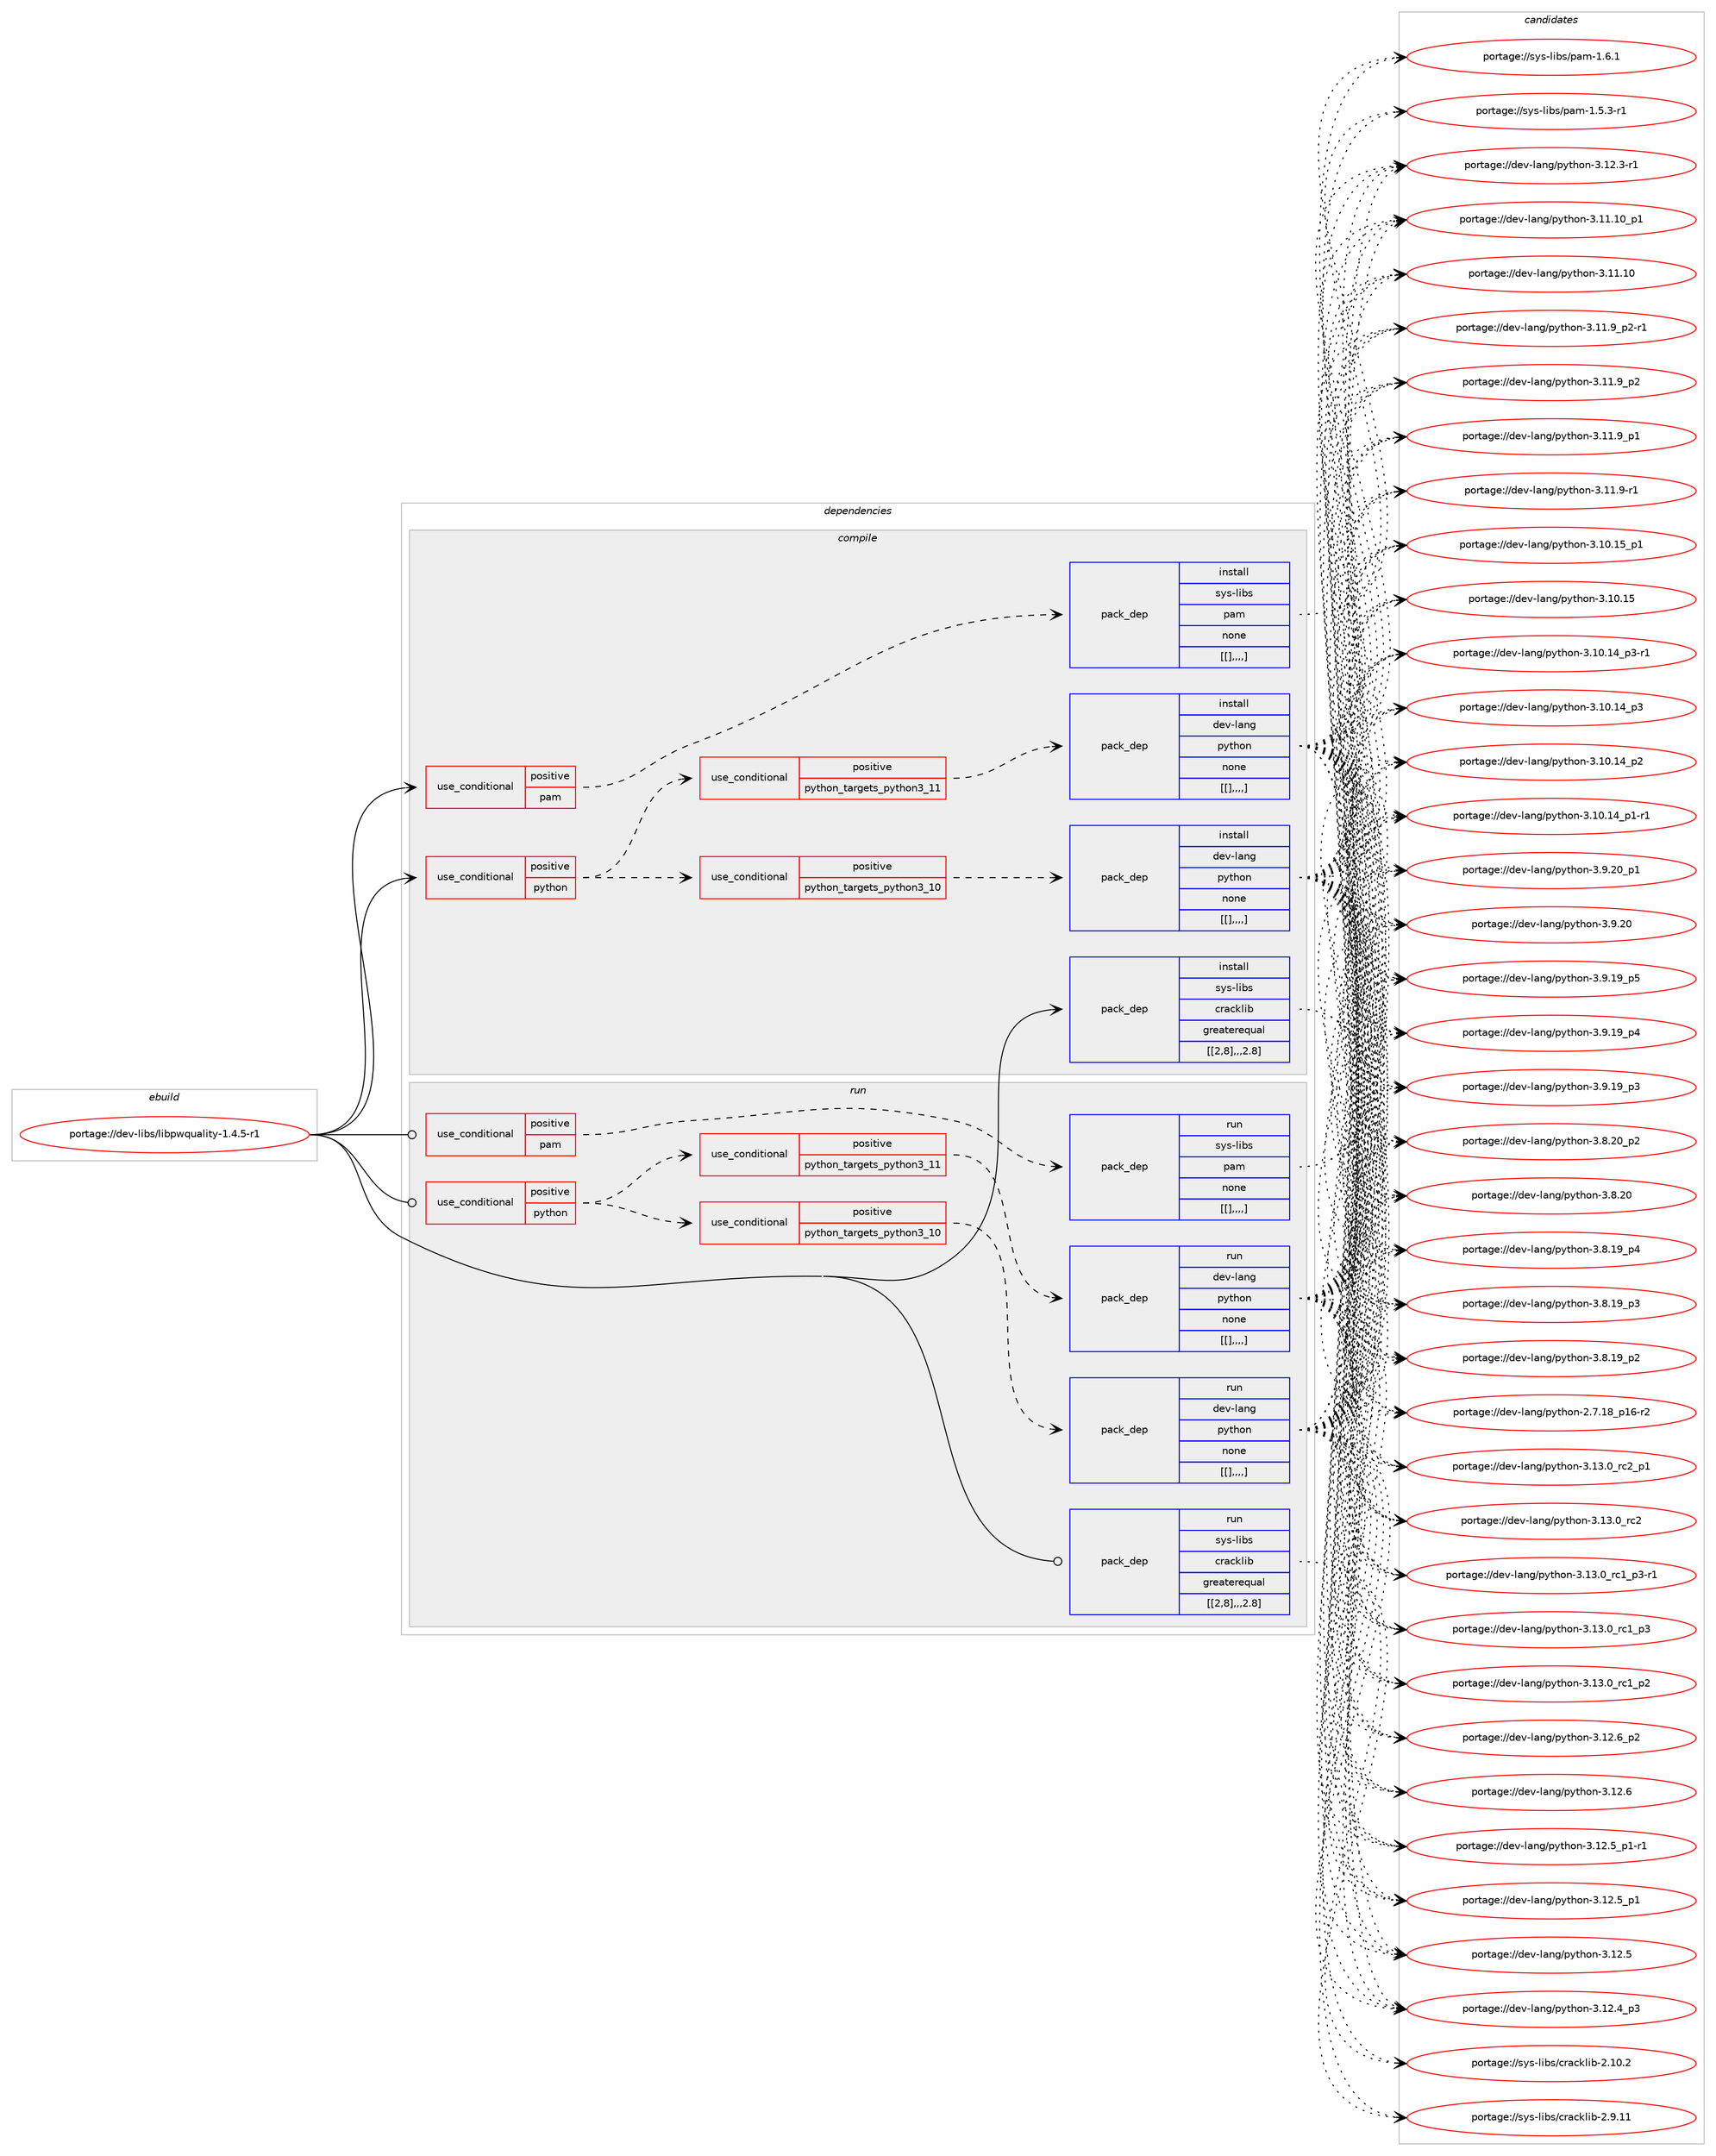 digraph prolog {

# *************
# Graph options
# *************

newrank=true;
concentrate=true;
compound=true;
graph [rankdir=LR,fontname=Helvetica,fontsize=10,ranksep=1.5];#, ranksep=2.5, nodesep=0.2];
edge  [arrowhead=vee];
node  [fontname=Helvetica,fontsize=10];

# **********
# The ebuild
# **********

subgraph cluster_leftcol {
color=gray;
label=<<i>ebuild</i>>;
id [label="portage://dev-libs/libpwquality-1.4.5-r1", color=red, width=4, href="../dev-libs/libpwquality-1.4.5-r1.svg"];
}

# ****************
# The dependencies
# ****************

subgraph cluster_midcol {
color=gray;
label=<<i>dependencies</i>>;
subgraph cluster_compile {
fillcolor="#eeeeee";
style=filled;
label=<<i>compile</i>>;
subgraph cond27998 {
dependency112278 [label=<<TABLE BORDER="0" CELLBORDER="1" CELLSPACING="0" CELLPADDING="4"><TR><TD ROWSPAN="3" CELLPADDING="10">use_conditional</TD></TR><TR><TD>positive</TD></TR><TR><TD>pam</TD></TR></TABLE>>, shape=none, color=red];
subgraph pack83120 {
dependency112279 [label=<<TABLE BORDER="0" CELLBORDER="1" CELLSPACING="0" CELLPADDING="4" WIDTH="220"><TR><TD ROWSPAN="6" CELLPADDING="30">pack_dep</TD></TR><TR><TD WIDTH="110">install</TD></TR><TR><TD>sys-libs</TD></TR><TR><TD>pam</TD></TR><TR><TD>none</TD></TR><TR><TD>[[],,,,]</TD></TR></TABLE>>, shape=none, color=blue];
}
dependency112278:e -> dependency112279:w [weight=20,style="dashed",arrowhead="vee"];
}
id:e -> dependency112278:w [weight=20,style="solid",arrowhead="vee"];
subgraph cond27999 {
dependency112280 [label=<<TABLE BORDER="0" CELLBORDER="1" CELLSPACING="0" CELLPADDING="4"><TR><TD ROWSPAN="3" CELLPADDING="10">use_conditional</TD></TR><TR><TD>positive</TD></TR><TR><TD>python</TD></TR></TABLE>>, shape=none, color=red];
subgraph cond28000 {
dependency112281 [label=<<TABLE BORDER="0" CELLBORDER="1" CELLSPACING="0" CELLPADDING="4"><TR><TD ROWSPAN="3" CELLPADDING="10">use_conditional</TD></TR><TR><TD>positive</TD></TR><TR><TD>python_targets_python3_10</TD></TR></TABLE>>, shape=none, color=red];
subgraph pack83121 {
dependency112282 [label=<<TABLE BORDER="0" CELLBORDER="1" CELLSPACING="0" CELLPADDING="4" WIDTH="220"><TR><TD ROWSPAN="6" CELLPADDING="30">pack_dep</TD></TR><TR><TD WIDTH="110">install</TD></TR><TR><TD>dev-lang</TD></TR><TR><TD>python</TD></TR><TR><TD>none</TD></TR><TR><TD>[[],,,,]</TD></TR></TABLE>>, shape=none, color=blue];
}
dependency112281:e -> dependency112282:w [weight=20,style="dashed",arrowhead="vee"];
}
dependency112280:e -> dependency112281:w [weight=20,style="dashed",arrowhead="vee"];
subgraph cond28001 {
dependency112283 [label=<<TABLE BORDER="0" CELLBORDER="1" CELLSPACING="0" CELLPADDING="4"><TR><TD ROWSPAN="3" CELLPADDING="10">use_conditional</TD></TR><TR><TD>positive</TD></TR><TR><TD>python_targets_python3_11</TD></TR></TABLE>>, shape=none, color=red];
subgraph pack83122 {
dependency112284 [label=<<TABLE BORDER="0" CELLBORDER="1" CELLSPACING="0" CELLPADDING="4" WIDTH="220"><TR><TD ROWSPAN="6" CELLPADDING="30">pack_dep</TD></TR><TR><TD WIDTH="110">install</TD></TR><TR><TD>dev-lang</TD></TR><TR><TD>python</TD></TR><TR><TD>none</TD></TR><TR><TD>[[],,,,]</TD></TR></TABLE>>, shape=none, color=blue];
}
dependency112283:e -> dependency112284:w [weight=20,style="dashed",arrowhead="vee"];
}
dependency112280:e -> dependency112283:w [weight=20,style="dashed",arrowhead="vee"];
}
id:e -> dependency112280:w [weight=20,style="solid",arrowhead="vee"];
subgraph pack83123 {
dependency112285 [label=<<TABLE BORDER="0" CELLBORDER="1" CELLSPACING="0" CELLPADDING="4" WIDTH="220"><TR><TD ROWSPAN="6" CELLPADDING="30">pack_dep</TD></TR><TR><TD WIDTH="110">install</TD></TR><TR><TD>sys-libs</TD></TR><TR><TD>cracklib</TD></TR><TR><TD>greaterequal</TD></TR><TR><TD>[[2,8],,,2.8]</TD></TR></TABLE>>, shape=none, color=blue];
}
id:e -> dependency112285:w [weight=20,style="solid",arrowhead="vee"];
}
subgraph cluster_compileandrun {
fillcolor="#eeeeee";
style=filled;
label=<<i>compile and run</i>>;
}
subgraph cluster_run {
fillcolor="#eeeeee";
style=filled;
label=<<i>run</i>>;
subgraph cond28002 {
dependency112286 [label=<<TABLE BORDER="0" CELLBORDER="1" CELLSPACING="0" CELLPADDING="4"><TR><TD ROWSPAN="3" CELLPADDING="10">use_conditional</TD></TR><TR><TD>positive</TD></TR><TR><TD>pam</TD></TR></TABLE>>, shape=none, color=red];
subgraph pack83124 {
dependency112287 [label=<<TABLE BORDER="0" CELLBORDER="1" CELLSPACING="0" CELLPADDING="4" WIDTH="220"><TR><TD ROWSPAN="6" CELLPADDING="30">pack_dep</TD></TR><TR><TD WIDTH="110">run</TD></TR><TR><TD>sys-libs</TD></TR><TR><TD>pam</TD></TR><TR><TD>none</TD></TR><TR><TD>[[],,,,]</TD></TR></TABLE>>, shape=none, color=blue];
}
dependency112286:e -> dependency112287:w [weight=20,style="dashed",arrowhead="vee"];
}
id:e -> dependency112286:w [weight=20,style="solid",arrowhead="odot"];
subgraph cond28003 {
dependency112288 [label=<<TABLE BORDER="0" CELLBORDER="1" CELLSPACING="0" CELLPADDING="4"><TR><TD ROWSPAN="3" CELLPADDING="10">use_conditional</TD></TR><TR><TD>positive</TD></TR><TR><TD>python</TD></TR></TABLE>>, shape=none, color=red];
subgraph cond28004 {
dependency112289 [label=<<TABLE BORDER="0" CELLBORDER="1" CELLSPACING="0" CELLPADDING="4"><TR><TD ROWSPAN="3" CELLPADDING="10">use_conditional</TD></TR><TR><TD>positive</TD></TR><TR><TD>python_targets_python3_10</TD></TR></TABLE>>, shape=none, color=red];
subgraph pack83125 {
dependency112290 [label=<<TABLE BORDER="0" CELLBORDER="1" CELLSPACING="0" CELLPADDING="4" WIDTH="220"><TR><TD ROWSPAN="6" CELLPADDING="30">pack_dep</TD></TR><TR><TD WIDTH="110">run</TD></TR><TR><TD>dev-lang</TD></TR><TR><TD>python</TD></TR><TR><TD>none</TD></TR><TR><TD>[[],,,,]</TD></TR></TABLE>>, shape=none, color=blue];
}
dependency112289:e -> dependency112290:w [weight=20,style="dashed",arrowhead="vee"];
}
dependency112288:e -> dependency112289:w [weight=20,style="dashed",arrowhead="vee"];
subgraph cond28005 {
dependency112291 [label=<<TABLE BORDER="0" CELLBORDER="1" CELLSPACING="0" CELLPADDING="4"><TR><TD ROWSPAN="3" CELLPADDING="10">use_conditional</TD></TR><TR><TD>positive</TD></TR><TR><TD>python_targets_python3_11</TD></TR></TABLE>>, shape=none, color=red];
subgraph pack83126 {
dependency112292 [label=<<TABLE BORDER="0" CELLBORDER="1" CELLSPACING="0" CELLPADDING="4" WIDTH="220"><TR><TD ROWSPAN="6" CELLPADDING="30">pack_dep</TD></TR><TR><TD WIDTH="110">run</TD></TR><TR><TD>dev-lang</TD></TR><TR><TD>python</TD></TR><TR><TD>none</TD></TR><TR><TD>[[],,,,]</TD></TR></TABLE>>, shape=none, color=blue];
}
dependency112291:e -> dependency112292:w [weight=20,style="dashed",arrowhead="vee"];
}
dependency112288:e -> dependency112291:w [weight=20,style="dashed",arrowhead="vee"];
}
id:e -> dependency112288:w [weight=20,style="solid",arrowhead="odot"];
subgraph pack83127 {
dependency112293 [label=<<TABLE BORDER="0" CELLBORDER="1" CELLSPACING="0" CELLPADDING="4" WIDTH="220"><TR><TD ROWSPAN="6" CELLPADDING="30">pack_dep</TD></TR><TR><TD WIDTH="110">run</TD></TR><TR><TD>sys-libs</TD></TR><TR><TD>cracklib</TD></TR><TR><TD>greaterequal</TD></TR><TR><TD>[[2,8],,,2.8]</TD></TR></TABLE>>, shape=none, color=blue];
}
id:e -> dependency112293:w [weight=20,style="solid",arrowhead="odot"];
}
}

# **************
# The candidates
# **************

subgraph cluster_choices {
rank=same;
color=gray;
label=<<i>candidates</i>>;

subgraph choice83120 {
color=black;
nodesep=1;
choice11512111545108105981154711297109454946544649 [label="portage://sys-libs/pam-1.6.1", color=red, width=4,href="../sys-libs/pam-1.6.1.svg"];
choice115121115451081059811547112971094549465346514511449 [label="portage://sys-libs/pam-1.5.3-r1", color=red, width=4,href="../sys-libs/pam-1.5.3-r1.svg"];
dependency112279:e -> choice11512111545108105981154711297109454946544649:w [style=dotted,weight="100"];
dependency112279:e -> choice115121115451081059811547112971094549465346514511449:w [style=dotted,weight="100"];
}
subgraph choice83121 {
color=black;
nodesep=1;
choice100101118451089711010347112121116104111110455146495146489511499509511249 [label="portage://dev-lang/python-3.13.0_rc2_p1", color=red, width=4,href="../dev-lang/python-3.13.0_rc2_p1.svg"];
choice10010111845108971101034711212111610411111045514649514648951149950 [label="portage://dev-lang/python-3.13.0_rc2", color=red, width=4,href="../dev-lang/python-3.13.0_rc2.svg"];
choice1001011184510897110103471121211161041111104551464951464895114994995112514511449 [label="portage://dev-lang/python-3.13.0_rc1_p3-r1", color=red, width=4,href="../dev-lang/python-3.13.0_rc1_p3-r1.svg"];
choice100101118451089711010347112121116104111110455146495146489511499499511251 [label="portage://dev-lang/python-3.13.0_rc1_p3", color=red, width=4,href="../dev-lang/python-3.13.0_rc1_p3.svg"];
choice100101118451089711010347112121116104111110455146495146489511499499511250 [label="portage://dev-lang/python-3.13.0_rc1_p2", color=red, width=4,href="../dev-lang/python-3.13.0_rc1_p2.svg"];
choice100101118451089711010347112121116104111110455146495046549511250 [label="portage://dev-lang/python-3.12.6_p2", color=red, width=4,href="../dev-lang/python-3.12.6_p2.svg"];
choice10010111845108971101034711212111610411111045514649504654 [label="portage://dev-lang/python-3.12.6", color=red, width=4,href="../dev-lang/python-3.12.6.svg"];
choice1001011184510897110103471121211161041111104551464950465395112494511449 [label="portage://dev-lang/python-3.12.5_p1-r1", color=red, width=4,href="../dev-lang/python-3.12.5_p1-r1.svg"];
choice100101118451089711010347112121116104111110455146495046539511249 [label="portage://dev-lang/python-3.12.5_p1", color=red, width=4,href="../dev-lang/python-3.12.5_p1.svg"];
choice10010111845108971101034711212111610411111045514649504653 [label="portage://dev-lang/python-3.12.5", color=red, width=4,href="../dev-lang/python-3.12.5.svg"];
choice100101118451089711010347112121116104111110455146495046529511251 [label="portage://dev-lang/python-3.12.4_p3", color=red, width=4,href="../dev-lang/python-3.12.4_p3.svg"];
choice100101118451089711010347112121116104111110455146495046514511449 [label="portage://dev-lang/python-3.12.3-r1", color=red, width=4,href="../dev-lang/python-3.12.3-r1.svg"];
choice10010111845108971101034711212111610411111045514649494649489511249 [label="portage://dev-lang/python-3.11.10_p1", color=red, width=4,href="../dev-lang/python-3.11.10_p1.svg"];
choice1001011184510897110103471121211161041111104551464949464948 [label="portage://dev-lang/python-3.11.10", color=red, width=4,href="../dev-lang/python-3.11.10.svg"];
choice1001011184510897110103471121211161041111104551464949465795112504511449 [label="portage://dev-lang/python-3.11.9_p2-r1", color=red, width=4,href="../dev-lang/python-3.11.9_p2-r1.svg"];
choice100101118451089711010347112121116104111110455146494946579511250 [label="portage://dev-lang/python-3.11.9_p2", color=red, width=4,href="../dev-lang/python-3.11.9_p2.svg"];
choice100101118451089711010347112121116104111110455146494946579511249 [label="portage://dev-lang/python-3.11.9_p1", color=red, width=4,href="../dev-lang/python-3.11.9_p1.svg"];
choice100101118451089711010347112121116104111110455146494946574511449 [label="portage://dev-lang/python-3.11.9-r1", color=red, width=4,href="../dev-lang/python-3.11.9-r1.svg"];
choice10010111845108971101034711212111610411111045514649484649539511249 [label="portage://dev-lang/python-3.10.15_p1", color=red, width=4,href="../dev-lang/python-3.10.15_p1.svg"];
choice1001011184510897110103471121211161041111104551464948464953 [label="portage://dev-lang/python-3.10.15", color=red, width=4,href="../dev-lang/python-3.10.15.svg"];
choice100101118451089711010347112121116104111110455146494846495295112514511449 [label="portage://dev-lang/python-3.10.14_p3-r1", color=red, width=4,href="../dev-lang/python-3.10.14_p3-r1.svg"];
choice10010111845108971101034711212111610411111045514649484649529511251 [label="portage://dev-lang/python-3.10.14_p3", color=red, width=4,href="../dev-lang/python-3.10.14_p3.svg"];
choice10010111845108971101034711212111610411111045514649484649529511250 [label="portage://dev-lang/python-3.10.14_p2", color=red, width=4,href="../dev-lang/python-3.10.14_p2.svg"];
choice100101118451089711010347112121116104111110455146494846495295112494511449 [label="portage://dev-lang/python-3.10.14_p1-r1", color=red, width=4,href="../dev-lang/python-3.10.14_p1-r1.svg"];
choice100101118451089711010347112121116104111110455146574650489511249 [label="portage://dev-lang/python-3.9.20_p1", color=red, width=4,href="../dev-lang/python-3.9.20_p1.svg"];
choice10010111845108971101034711212111610411111045514657465048 [label="portage://dev-lang/python-3.9.20", color=red, width=4,href="../dev-lang/python-3.9.20.svg"];
choice100101118451089711010347112121116104111110455146574649579511253 [label="portage://dev-lang/python-3.9.19_p5", color=red, width=4,href="../dev-lang/python-3.9.19_p5.svg"];
choice100101118451089711010347112121116104111110455146574649579511252 [label="portage://dev-lang/python-3.9.19_p4", color=red, width=4,href="../dev-lang/python-3.9.19_p4.svg"];
choice100101118451089711010347112121116104111110455146574649579511251 [label="portage://dev-lang/python-3.9.19_p3", color=red, width=4,href="../dev-lang/python-3.9.19_p3.svg"];
choice100101118451089711010347112121116104111110455146564650489511250 [label="portage://dev-lang/python-3.8.20_p2", color=red, width=4,href="../dev-lang/python-3.8.20_p2.svg"];
choice10010111845108971101034711212111610411111045514656465048 [label="portage://dev-lang/python-3.8.20", color=red, width=4,href="../dev-lang/python-3.8.20.svg"];
choice100101118451089711010347112121116104111110455146564649579511252 [label="portage://dev-lang/python-3.8.19_p4", color=red, width=4,href="../dev-lang/python-3.8.19_p4.svg"];
choice100101118451089711010347112121116104111110455146564649579511251 [label="portage://dev-lang/python-3.8.19_p3", color=red, width=4,href="../dev-lang/python-3.8.19_p3.svg"];
choice100101118451089711010347112121116104111110455146564649579511250 [label="portage://dev-lang/python-3.8.19_p2", color=red, width=4,href="../dev-lang/python-3.8.19_p2.svg"];
choice100101118451089711010347112121116104111110455046554649569511249544511450 [label="portage://dev-lang/python-2.7.18_p16-r2", color=red, width=4,href="../dev-lang/python-2.7.18_p16-r2.svg"];
dependency112282:e -> choice100101118451089711010347112121116104111110455146495146489511499509511249:w [style=dotted,weight="100"];
dependency112282:e -> choice10010111845108971101034711212111610411111045514649514648951149950:w [style=dotted,weight="100"];
dependency112282:e -> choice1001011184510897110103471121211161041111104551464951464895114994995112514511449:w [style=dotted,weight="100"];
dependency112282:e -> choice100101118451089711010347112121116104111110455146495146489511499499511251:w [style=dotted,weight="100"];
dependency112282:e -> choice100101118451089711010347112121116104111110455146495146489511499499511250:w [style=dotted,weight="100"];
dependency112282:e -> choice100101118451089711010347112121116104111110455146495046549511250:w [style=dotted,weight="100"];
dependency112282:e -> choice10010111845108971101034711212111610411111045514649504654:w [style=dotted,weight="100"];
dependency112282:e -> choice1001011184510897110103471121211161041111104551464950465395112494511449:w [style=dotted,weight="100"];
dependency112282:e -> choice100101118451089711010347112121116104111110455146495046539511249:w [style=dotted,weight="100"];
dependency112282:e -> choice10010111845108971101034711212111610411111045514649504653:w [style=dotted,weight="100"];
dependency112282:e -> choice100101118451089711010347112121116104111110455146495046529511251:w [style=dotted,weight="100"];
dependency112282:e -> choice100101118451089711010347112121116104111110455146495046514511449:w [style=dotted,weight="100"];
dependency112282:e -> choice10010111845108971101034711212111610411111045514649494649489511249:w [style=dotted,weight="100"];
dependency112282:e -> choice1001011184510897110103471121211161041111104551464949464948:w [style=dotted,weight="100"];
dependency112282:e -> choice1001011184510897110103471121211161041111104551464949465795112504511449:w [style=dotted,weight="100"];
dependency112282:e -> choice100101118451089711010347112121116104111110455146494946579511250:w [style=dotted,weight="100"];
dependency112282:e -> choice100101118451089711010347112121116104111110455146494946579511249:w [style=dotted,weight="100"];
dependency112282:e -> choice100101118451089711010347112121116104111110455146494946574511449:w [style=dotted,weight="100"];
dependency112282:e -> choice10010111845108971101034711212111610411111045514649484649539511249:w [style=dotted,weight="100"];
dependency112282:e -> choice1001011184510897110103471121211161041111104551464948464953:w [style=dotted,weight="100"];
dependency112282:e -> choice100101118451089711010347112121116104111110455146494846495295112514511449:w [style=dotted,weight="100"];
dependency112282:e -> choice10010111845108971101034711212111610411111045514649484649529511251:w [style=dotted,weight="100"];
dependency112282:e -> choice10010111845108971101034711212111610411111045514649484649529511250:w [style=dotted,weight="100"];
dependency112282:e -> choice100101118451089711010347112121116104111110455146494846495295112494511449:w [style=dotted,weight="100"];
dependency112282:e -> choice100101118451089711010347112121116104111110455146574650489511249:w [style=dotted,weight="100"];
dependency112282:e -> choice10010111845108971101034711212111610411111045514657465048:w [style=dotted,weight="100"];
dependency112282:e -> choice100101118451089711010347112121116104111110455146574649579511253:w [style=dotted,weight="100"];
dependency112282:e -> choice100101118451089711010347112121116104111110455146574649579511252:w [style=dotted,weight="100"];
dependency112282:e -> choice100101118451089711010347112121116104111110455146574649579511251:w [style=dotted,weight="100"];
dependency112282:e -> choice100101118451089711010347112121116104111110455146564650489511250:w [style=dotted,weight="100"];
dependency112282:e -> choice10010111845108971101034711212111610411111045514656465048:w [style=dotted,weight="100"];
dependency112282:e -> choice100101118451089711010347112121116104111110455146564649579511252:w [style=dotted,weight="100"];
dependency112282:e -> choice100101118451089711010347112121116104111110455146564649579511251:w [style=dotted,weight="100"];
dependency112282:e -> choice100101118451089711010347112121116104111110455146564649579511250:w [style=dotted,weight="100"];
dependency112282:e -> choice100101118451089711010347112121116104111110455046554649569511249544511450:w [style=dotted,weight="100"];
}
subgraph choice83122 {
color=black;
nodesep=1;
choice100101118451089711010347112121116104111110455146495146489511499509511249 [label="portage://dev-lang/python-3.13.0_rc2_p1", color=red, width=4,href="../dev-lang/python-3.13.0_rc2_p1.svg"];
choice10010111845108971101034711212111610411111045514649514648951149950 [label="portage://dev-lang/python-3.13.0_rc2", color=red, width=4,href="../dev-lang/python-3.13.0_rc2.svg"];
choice1001011184510897110103471121211161041111104551464951464895114994995112514511449 [label="portage://dev-lang/python-3.13.0_rc1_p3-r1", color=red, width=4,href="../dev-lang/python-3.13.0_rc1_p3-r1.svg"];
choice100101118451089711010347112121116104111110455146495146489511499499511251 [label="portage://dev-lang/python-3.13.0_rc1_p3", color=red, width=4,href="../dev-lang/python-3.13.0_rc1_p3.svg"];
choice100101118451089711010347112121116104111110455146495146489511499499511250 [label="portage://dev-lang/python-3.13.0_rc1_p2", color=red, width=4,href="../dev-lang/python-3.13.0_rc1_p2.svg"];
choice100101118451089711010347112121116104111110455146495046549511250 [label="portage://dev-lang/python-3.12.6_p2", color=red, width=4,href="../dev-lang/python-3.12.6_p2.svg"];
choice10010111845108971101034711212111610411111045514649504654 [label="portage://dev-lang/python-3.12.6", color=red, width=4,href="../dev-lang/python-3.12.6.svg"];
choice1001011184510897110103471121211161041111104551464950465395112494511449 [label="portage://dev-lang/python-3.12.5_p1-r1", color=red, width=4,href="../dev-lang/python-3.12.5_p1-r1.svg"];
choice100101118451089711010347112121116104111110455146495046539511249 [label="portage://dev-lang/python-3.12.5_p1", color=red, width=4,href="../dev-lang/python-3.12.5_p1.svg"];
choice10010111845108971101034711212111610411111045514649504653 [label="portage://dev-lang/python-3.12.5", color=red, width=4,href="../dev-lang/python-3.12.5.svg"];
choice100101118451089711010347112121116104111110455146495046529511251 [label="portage://dev-lang/python-3.12.4_p3", color=red, width=4,href="../dev-lang/python-3.12.4_p3.svg"];
choice100101118451089711010347112121116104111110455146495046514511449 [label="portage://dev-lang/python-3.12.3-r1", color=red, width=4,href="../dev-lang/python-3.12.3-r1.svg"];
choice10010111845108971101034711212111610411111045514649494649489511249 [label="portage://dev-lang/python-3.11.10_p1", color=red, width=4,href="../dev-lang/python-3.11.10_p1.svg"];
choice1001011184510897110103471121211161041111104551464949464948 [label="portage://dev-lang/python-3.11.10", color=red, width=4,href="../dev-lang/python-3.11.10.svg"];
choice1001011184510897110103471121211161041111104551464949465795112504511449 [label="portage://dev-lang/python-3.11.9_p2-r1", color=red, width=4,href="../dev-lang/python-3.11.9_p2-r1.svg"];
choice100101118451089711010347112121116104111110455146494946579511250 [label="portage://dev-lang/python-3.11.9_p2", color=red, width=4,href="../dev-lang/python-3.11.9_p2.svg"];
choice100101118451089711010347112121116104111110455146494946579511249 [label="portage://dev-lang/python-3.11.9_p1", color=red, width=4,href="../dev-lang/python-3.11.9_p1.svg"];
choice100101118451089711010347112121116104111110455146494946574511449 [label="portage://dev-lang/python-3.11.9-r1", color=red, width=4,href="../dev-lang/python-3.11.9-r1.svg"];
choice10010111845108971101034711212111610411111045514649484649539511249 [label="portage://dev-lang/python-3.10.15_p1", color=red, width=4,href="../dev-lang/python-3.10.15_p1.svg"];
choice1001011184510897110103471121211161041111104551464948464953 [label="portage://dev-lang/python-3.10.15", color=red, width=4,href="../dev-lang/python-3.10.15.svg"];
choice100101118451089711010347112121116104111110455146494846495295112514511449 [label="portage://dev-lang/python-3.10.14_p3-r1", color=red, width=4,href="../dev-lang/python-3.10.14_p3-r1.svg"];
choice10010111845108971101034711212111610411111045514649484649529511251 [label="portage://dev-lang/python-3.10.14_p3", color=red, width=4,href="../dev-lang/python-3.10.14_p3.svg"];
choice10010111845108971101034711212111610411111045514649484649529511250 [label="portage://dev-lang/python-3.10.14_p2", color=red, width=4,href="../dev-lang/python-3.10.14_p2.svg"];
choice100101118451089711010347112121116104111110455146494846495295112494511449 [label="portage://dev-lang/python-3.10.14_p1-r1", color=red, width=4,href="../dev-lang/python-3.10.14_p1-r1.svg"];
choice100101118451089711010347112121116104111110455146574650489511249 [label="portage://dev-lang/python-3.9.20_p1", color=red, width=4,href="../dev-lang/python-3.9.20_p1.svg"];
choice10010111845108971101034711212111610411111045514657465048 [label="portage://dev-lang/python-3.9.20", color=red, width=4,href="../dev-lang/python-3.9.20.svg"];
choice100101118451089711010347112121116104111110455146574649579511253 [label="portage://dev-lang/python-3.9.19_p5", color=red, width=4,href="../dev-lang/python-3.9.19_p5.svg"];
choice100101118451089711010347112121116104111110455146574649579511252 [label="portage://dev-lang/python-3.9.19_p4", color=red, width=4,href="../dev-lang/python-3.9.19_p4.svg"];
choice100101118451089711010347112121116104111110455146574649579511251 [label="portage://dev-lang/python-3.9.19_p3", color=red, width=4,href="../dev-lang/python-3.9.19_p3.svg"];
choice100101118451089711010347112121116104111110455146564650489511250 [label="portage://dev-lang/python-3.8.20_p2", color=red, width=4,href="../dev-lang/python-3.8.20_p2.svg"];
choice10010111845108971101034711212111610411111045514656465048 [label="portage://dev-lang/python-3.8.20", color=red, width=4,href="../dev-lang/python-3.8.20.svg"];
choice100101118451089711010347112121116104111110455146564649579511252 [label="portage://dev-lang/python-3.8.19_p4", color=red, width=4,href="../dev-lang/python-3.8.19_p4.svg"];
choice100101118451089711010347112121116104111110455146564649579511251 [label="portage://dev-lang/python-3.8.19_p3", color=red, width=4,href="../dev-lang/python-3.8.19_p3.svg"];
choice100101118451089711010347112121116104111110455146564649579511250 [label="portage://dev-lang/python-3.8.19_p2", color=red, width=4,href="../dev-lang/python-3.8.19_p2.svg"];
choice100101118451089711010347112121116104111110455046554649569511249544511450 [label="portage://dev-lang/python-2.7.18_p16-r2", color=red, width=4,href="../dev-lang/python-2.7.18_p16-r2.svg"];
dependency112284:e -> choice100101118451089711010347112121116104111110455146495146489511499509511249:w [style=dotted,weight="100"];
dependency112284:e -> choice10010111845108971101034711212111610411111045514649514648951149950:w [style=dotted,weight="100"];
dependency112284:e -> choice1001011184510897110103471121211161041111104551464951464895114994995112514511449:w [style=dotted,weight="100"];
dependency112284:e -> choice100101118451089711010347112121116104111110455146495146489511499499511251:w [style=dotted,weight="100"];
dependency112284:e -> choice100101118451089711010347112121116104111110455146495146489511499499511250:w [style=dotted,weight="100"];
dependency112284:e -> choice100101118451089711010347112121116104111110455146495046549511250:w [style=dotted,weight="100"];
dependency112284:e -> choice10010111845108971101034711212111610411111045514649504654:w [style=dotted,weight="100"];
dependency112284:e -> choice1001011184510897110103471121211161041111104551464950465395112494511449:w [style=dotted,weight="100"];
dependency112284:e -> choice100101118451089711010347112121116104111110455146495046539511249:w [style=dotted,weight="100"];
dependency112284:e -> choice10010111845108971101034711212111610411111045514649504653:w [style=dotted,weight="100"];
dependency112284:e -> choice100101118451089711010347112121116104111110455146495046529511251:w [style=dotted,weight="100"];
dependency112284:e -> choice100101118451089711010347112121116104111110455146495046514511449:w [style=dotted,weight="100"];
dependency112284:e -> choice10010111845108971101034711212111610411111045514649494649489511249:w [style=dotted,weight="100"];
dependency112284:e -> choice1001011184510897110103471121211161041111104551464949464948:w [style=dotted,weight="100"];
dependency112284:e -> choice1001011184510897110103471121211161041111104551464949465795112504511449:w [style=dotted,weight="100"];
dependency112284:e -> choice100101118451089711010347112121116104111110455146494946579511250:w [style=dotted,weight="100"];
dependency112284:e -> choice100101118451089711010347112121116104111110455146494946579511249:w [style=dotted,weight="100"];
dependency112284:e -> choice100101118451089711010347112121116104111110455146494946574511449:w [style=dotted,weight="100"];
dependency112284:e -> choice10010111845108971101034711212111610411111045514649484649539511249:w [style=dotted,weight="100"];
dependency112284:e -> choice1001011184510897110103471121211161041111104551464948464953:w [style=dotted,weight="100"];
dependency112284:e -> choice100101118451089711010347112121116104111110455146494846495295112514511449:w [style=dotted,weight="100"];
dependency112284:e -> choice10010111845108971101034711212111610411111045514649484649529511251:w [style=dotted,weight="100"];
dependency112284:e -> choice10010111845108971101034711212111610411111045514649484649529511250:w [style=dotted,weight="100"];
dependency112284:e -> choice100101118451089711010347112121116104111110455146494846495295112494511449:w [style=dotted,weight="100"];
dependency112284:e -> choice100101118451089711010347112121116104111110455146574650489511249:w [style=dotted,weight="100"];
dependency112284:e -> choice10010111845108971101034711212111610411111045514657465048:w [style=dotted,weight="100"];
dependency112284:e -> choice100101118451089711010347112121116104111110455146574649579511253:w [style=dotted,weight="100"];
dependency112284:e -> choice100101118451089711010347112121116104111110455146574649579511252:w [style=dotted,weight="100"];
dependency112284:e -> choice100101118451089711010347112121116104111110455146574649579511251:w [style=dotted,weight="100"];
dependency112284:e -> choice100101118451089711010347112121116104111110455146564650489511250:w [style=dotted,weight="100"];
dependency112284:e -> choice10010111845108971101034711212111610411111045514656465048:w [style=dotted,weight="100"];
dependency112284:e -> choice100101118451089711010347112121116104111110455146564649579511252:w [style=dotted,weight="100"];
dependency112284:e -> choice100101118451089711010347112121116104111110455146564649579511251:w [style=dotted,weight="100"];
dependency112284:e -> choice100101118451089711010347112121116104111110455146564649579511250:w [style=dotted,weight="100"];
dependency112284:e -> choice100101118451089711010347112121116104111110455046554649569511249544511450:w [style=dotted,weight="100"];
}
subgraph choice83123 {
color=black;
nodesep=1;
choice1151211154510810598115479911497991071081059845504649484650 [label="portage://sys-libs/cracklib-2.10.2", color=red, width=4,href="../sys-libs/cracklib-2.10.2.svg"];
choice1151211154510810598115479911497991071081059845504657464949 [label="portage://sys-libs/cracklib-2.9.11", color=red, width=4,href="../sys-libs/cracklib-2.9.11.svg"];
dependency112285:e -> choice1151211154510810598115479911497991071081059845504649484650:w [style=dotted,weight="100"];
dependency112285:e -> choice1151211154510810598115479911497991071081059845504657464949:w [style=dotted,weight="100"];
}
subgraph choice83124 {
color=black;
nodesep=1;
choice11512111545108105981154711297109454946544649 [label="portage://sys-libs/pam-1.6.1", color=red, width=4,href="../sys-libs/pam-1.6.1.svg"];
choice115121115451081059811547112971094549465346514511449 [label="portage://sys-libs/pam-1.5.3-r1", color=red, width=4,href="../sys-libs/pam-1.5.3-r1.svg"];
dependency112287:e -> choice11512111545108105981154711297109454946544649:w [style=dotted,weight="100"];
dependency112287:e -> choice115121115451081059811547112971094549465346514511449:w [style=dotted,weight="100"];
}
subgraph choice83125 {
color=black;
nodesep=1;
choice100101118451089711010347112121116104111110455146495146489511499509511249 [label="portage://dev-lang/python-3.13.0_rc2_p1", color=red, width=4,href="../dev-lang/python-3.13.0_rc2_p1.svg"];
choice10010111845108971101034711212111610411111045514649514648951149950 [label="portage://dev-lang/python-3.13.0_rc2", color=red, width=4,href="../dev-lang/python-3.13.0_rc2.svg"];
choice1001011184510897110103471121211161041111104551464951464895114994995112514511449 [label="portage://dev-lang/python-3.13.0_rc1_p3-r1", color=red, width=4,href="../dev-lang/python-3.13.0_rc1_p3-r1.svg"];
choice100101118451089711010347112121116104111110455146495146489511499499511251 [label="portage://dev-lang/python-3.13.0_rc1_p3", color=red, width=4,href="../dev-lang/python-3.13.0_rc1_p3.svg"];
choice100101118451089711010347112121116104111110455146495146489511499499511250 [label="portage://dev-lang/python-3.13.0_rc1_p2", color=red, width=4,href="../dev-lang/python-3.13.0_rc1_p2.svg"];
choice100101118451089711010347112121116104111110455146495046549511250 [label="portage://dev-lang/python-3.12.6_p2", color=red, width=4,href="../dev-lang/python-3.12.6_p2.svg"];
choice10010111845108971101034711212111610411111045514649504654 [label="portage://dev-lang/python-3.12.6", color=red, width=4,href="../dev-lang/python-3.12.6.svg"];
choice1001011184510897110103471121211161041111104551464950465395112494511449 [label="portage://dev-lang/python-3.12.5_p1-r1", color=red, width=4,href="../dev-lang/python-3.12.5_p1-r1.svg"];
choice100101118451089711010347112121116104111110455146495046539511249 [label="portage://dev-lang/python-3.12.5_p1", color=red, width=4,href="../dev-lang/python-3.12.5_p1.svg"];
choice10010111845108971101034711212111610411111045514649504653 [label="portage://dev-lang/python-3.12.5", color=red, width=4,href="../dev-lang/python-3.12.5.svg"];
choice100101118451089711010347112121116104111110455146495046529511251 [label="portage://dev-lang/python-3.12.4_p3", color=red, width=4,href="../dev-lang/python-3.12.4_p3.svg"];
choice100101118451089711010347112121116104111110455146495046514511449 [label="portage://dev-lang/python-3.12.3-r1", color=red, width=4,href="../dev-lang/python-3.12.3-r1.svg"];
choice10010111845108971101034711212111610411111045514649494649489511249 [label="portage://dev-lang/python-3.11.10_p1", color=red, width=4,href="../dev-lang/python-3.11.10_p1.svg"];
choice1001011184510897110103471121211161041111104551464949464948 [label="portage://dev-lang/python-3.11.10", color=red, width=4,href="../dev-lang/python-3.11.10.svg"];
choice1001011184510897110103471121211161041111104551464949465795112504511449 [label="portage://dev-lang/python-3.11.9_p2-r1", color=red, width=4,href="../dev-lang/python-3.11.9_p2-r1.svg"];
choice100101118451089711010347112121116104111110455146494946579511250 [label="portage://dev-lang/python-3.11.9_p2", color=red, width=4,href="../dev-lang/python-3.11.9_p2.svg"];
choice100101118451089711010347112121116104111110455146494946579511249 [label="portage://dev-lang/python-3.11.9_p1", color=red, width=4,href="../dev-lang/python-3.11.9_p1.svg"];
choice100101118451089711010347112121116104111110455146494946574511449 [label="portage://dev-lang/python-3.11.9-r1", color=red, width=4,href="../dev-lang/python-3.11.9-r1.svg"];
choice10010111845108971101034711212111610411111045514649484649539511249 [label="portage://dev-lang/python-3.10.15_p1", color=red, width=4,href="../dev-lang/python-3.10.15_p1.svg"];
choice1001011184510897110103471121211161041111104551464948464953 [label="portage://dev-lang/python-3.10.15", color=red, width=4,href="../dev-lang/python-3.10.15.svg"];
choice100101118451089711010347112121116104111110455146494846495295112514511449 [label="portage://dev-lang/python-3.10.14_p3-r1", color=red, width=4,href="../dev-lang/python-3.10.14_p3-r1.svg"];
choice10010111845108971101034711212111610411111045514649484649529511251 [label="portage://dev-lang/python-3.10.14_p3", color=red, width=4,href="../dev-lang/python-3.10.14_p3.svg"];
choice10010111845108971101034711212111610411111045514649484649529511250 [label="portage://dev-lang/python-3.10.14_p2", color=red, width=4,href="../dev-lang/python-3.10.14_p2.svg"];
choice100101118451089711010347112121116104111110455146494846495295112494511449 [label="portage://dev-lang/python-3.10.14_p1-r1", color=red, width=4,href="../dev-lang/python-3.10.14_p1-r1.svg"];
choice100101118451089711010347112121116104111110455146574650489511249 [label="portage://dev-lang/python-3.9.20_p1", color=red, width=4,href="../dev-lang/python-3.9.20_p1.svg"];
choice10010111845108971101034711212111610411111045514657465048 [label="portage://dev-lang/python-3.9.20", color=red, width=4,href="../dev-lang/python-3.9.20.svg"];
choice100101118451089711010347112121116104111110455146574649579511253 [label="portage://dev-lang/python-3.9.19_p5", color=red, width=4,href="../dev-lang/python-3.9.19_p5.svg"];
choice100101118451089711010347112121116104111110455146574649579511252 [label="portage://dev-lang/python-3.9.19_p4", color=red, width=4,href="../dev-lang/python-3.9.19_p4.svg"];
choice100101118451089711010347112121116104111110455146574649579511251 [label="portage://dev-lang/python-3.9.19_p3", color=red, width=4,href="../dev-lang/python-3.9.19_p3.svg"];
choice100101118451089711010347112121116104111110455146564650489511250 [label="portage://dev-lang/python-3.8.20_p2", color=red, width=4,href="../dev-lang/python-3.8.20_p2.svg"];
choice10010111845108971101034711212111610411111045514656465048 [label="portage://dev-lang/python-3.8.20", color=red, width=4,href="../dev-lang/python-3.8.20.svg"];
choice100101118451089711010347112121116104111110455146564649579511252 [label="portage://dev-lang/python-3.8.19_p4", color=red, width=4,href="../dev-lang/python-3.8.19_p4.svg"];
choice100101118451089711010347112121116104111110455146564649579511251 [label="portage://dev-lang/python-3.8.19_p3", color=red, width=4,href="../dev-lang/python-3.8.19_p3.svg"];
choice100101118451089711010347112121116104111110455146564649579511250 [label="portage://dev-lang/python-3.8.19_p2", color=red, width=4,href="../dev-lang/python-3.8.19_p2.svg"];
choice100101118451089711010347112121116104111110455046554649569511249544511450 [label="portage://dev-lang/python-2.7.18_p16-r2", color=red, width=4,href="../dev-lang/python-2.7.18_p16-r2.svg"];
dependency112290:e -> choice100101118451089711010347112121116104111110455146495146489511499509511249:w [style=dotted,weight="100"];
dependency112290:e -> choice10010111845108971101034711212111610411111045514649514648951149950:w [style=dotted,weight="100"];
dependency112290:e -> choice1001011184510897110103471121211161041111104551464951464895114994995112514511449:w [style=dotted,weight="100"];
dependency112290:e -> choice100101118451089711010347112121116104111110455146495146489511499499511251:w [style=dotted,weight="100"];
dependency112290:e -> choice100101118451089711010347112121116104111110455146495146489511499499511250:w [style=dotted,weight="100"];
dependency112290:e -> choice100101118451089711010347112121116104111110455146495046549511250:w [style=dotted,weight="100"];
dependency112290:e -> choice10010111845108971101034711212111610411111045514649504654:w [style=dotted,weight="100"];
dependency112290:e -> choice1001011184510897110103471121211161041111104551464950465395112494511449:w [style=dotted,weight="100"];
dependency112290:e -> choice100101118451089711010347112121116104111110455146495046539511249:w [style=dotted,weight="100"];
dependency112290:e -> choice10010111845108971101034711212111610411111045514649504653:w [style=dotted,weight="100"];
dependency112290:e -> choice100101118451089711010347112121116104111110455146495046529511251:w [style=dotted,weight="100"];
dependency112290:e -> choice100101118451089711010347112121116104111110455146495046514511449:w [style=dotted,weight="100"];
dependency112290:e -> choice10010111845108971101034711212111610411111045514649494649489511249:w [style=dotted,weight="100"];
dependency112290:e -> choice1001011184510897110103471121211161041111104551464949464948:w [style=dotted,weight="100"];
dependency112290:e -> choice1001011184510897110103471121211161041111104551464949465795112504511449:w [style=dotted,weight="100"];
dependency112290:e -> choice100101118451089711010347112121116104111110455146494946579511250:w [style=dotted,weight="100"];
dependency112290:e -> choice100101118451089711010347112121116104111110455146494946579511249:w [style=dotted,weight="100"];
dependency112290:e -> choice100101118451089711010347112121116104111110455146494946574511449:w [style=dotted,weight="100"];
dependency112290:e -> choice10010111845108971101034711212111610411111045514649484649539511249:w [style=dotted,weight="100"];
dependency112290:e -> choice1001011184510897110103471121211161041111104551464948464953:w [style=dotted,weight="100"];
dependency112290:e -> choice100101118451089711010347112121116104111110455146494846495295112514511449:w [style=dotted,weight="100"];
dependency112290:e -> choice10010111845108971101034711212111610411111045514649484649529511251:w [style=dotted,weight="100"];
dependency112290:e -> choice10010111845108971101034711212111610411111045514649484649529511250:w [style=dotted,weight="100"];
dependency112290:e -> choice100101118451089711010347112121116104111110455146494846495295112494511449:w [style=dotted,weight="100"];
dependency112290:e -> choice100101118451089711010347112121116104111110455146574650489511249:w [style=dotted,weight="100"];
dependency112290:e -> choice10010111845108971101034711212111610411111045514657465048:w [style=dotted,weight="100"];
dependency112290:e -> choice100101118451089711010347112121116104111110455146574649579511253:w [style=dotted,weight="100"];
dependency112290:e -> choice100101118451089711010347112121116104111110455146574649579511252:w [style=dotted,weight="100"];
dependency112290:e -> choice100101118451089711010347112121116104111110455146574649579511251:w [style=dotted,weight="100"];
dependency112290:e -> choice100101118451089711010347112121116104111110455146564650489511250:w [style=dotted,weight="100"];
dependency112290:e -> choice10010111845108971101034711212111610411111045514656465048:w [style=dotted,weight="100"];
dependency112290:e -> choice100101118451089711010347112121116104111110455146564649579511252:w [style=dotted,weight="100"];
dependency112290:e -> choice100101118451089711010347112121116104111110455146564649579511251:w [style=dotted,weight="100"];
dependency112290:e -> choice100101118451089711010347112121116104111110455146564649579511250:w [style=dotted,weight="100"];
dependency112290:e -> choice100101118451089711010347112121116104111110455046554649569511249544511450:w [style=dotted,weight="100"];
}
subgraph choice83126 {
color=black;
nodesep=1;
choice100101118451089711010347112121116104111110455146495146489511499509511249 [label="portage://dev-lang/python-3.13.0_rc2_p1", color=red, width=4,href="../dev-lang/python-3.13.0_rc2_p1.svg"];
choice10010111845108971101034711212111610411111045514649514648951149950 [label="portage://dev-lang/python-3.13.0_rc2", color=red, width=4,href="../dev-lang/python-3.13.0_rc2.svg"];
choice1001011184510897110103471121211161041111104551464951464895114994995112514511449 [label="portage://dev-lang/python-3.13.0_rc1_p3-r1", color=red, width=4,href="../dev-lang/python-3.13.0_rc1_p3-r1.svg"];
choice100101118451089711010347112121116104111110455146495146489511499499511251 [label="portage://dev-lang/python-3.13.0_rc1_p3", color=red, width=4,href="../dev-lang/python-3.13.0_rc1_p3.svg"];
choice100101118451089711010347112121116104111110455146495146489511499499511250 [label="portage://dev-lang/python-3.13.0_rc1_p2", color=red, width=4,href="../dev-lang/python-3.13.0_rc1_p2.svg"];
choice100101118451089711010347112121116104111110455146495046549511250 [label="portage://dev-lang/python-3.12.6_p2", color=red, width=4,href="../dev-lang/python-3.12.6_p2.svg"];
choice10010111845108971101034711212111610411111045514649504654 [label="portage://dev-lang/python-3.12.6", color=red, width=4,href="../dev-lang/python-3.12.6.svg"];
choice1001011184510897110103471121211161041111104551464950465395112494511449 [label="portage://dev-lang/python-3.12.5_p1-r1", color=red, width=4,href="../dev-lang/python-3.12.5_p1-r1.svg"];
choice100101118451089711010347112121116104111110455146495046539511249 [label="portage://dev-lang/python-3.12.5_p1", color=red, width=4,href="../dev-lang/python-3.12.5_p1.svg"];
choice10010111845108971101034711212111610411111045514649504653 [label="portage://dev-lang/python-3.12.5", color=red, width=4,href="../dev-lang/python-3.12.5.svg"];
choice100101118451089711010347112121116104111110455146495046529511251 [label="portage://dev-lang/python-3.12.4_p3", color=red, width=4,href="../dev-lang/python-3.12.4_p3.svg"];
choice100101118451089711010347112121116104111110455146495046514511449 [label="portage://dev-lang/python-3.12.3-r1", color=red, width=4,href="../dev-lang/python-3.12.3-r1.svg"];
choice10010111845108971101034711212111610411111045514649494649489511249 [label="portage://dev-lang/python-3.11.10_p1", color=red, width=4,href="../dev-lang/python-3.11.10_p1.svg"];
choice1001011184510897110103471121211161041111104551464949464948 [label="portage://dev-lang/python-3.11.10", color=red, width=4,href="../dev-lang/python-3.11.10.svg"];
choice1001011184510897110103471121211161041111104551464949465795112504511449 [label="portage://dev-lang/python-3.11.9_p2-r1", color=red, width=4,href="../dev-lang/python-3.11.9_p2-r1.svg"];
choice100101118451089711010347112121116104111110455146494946579511250 [label="portage://dev-lang/python-3.11.9_p2", color=red, width=4,href="../dev-lang/python-3.11.9_p2.svg"];
choice100101118451089711010347112121116104111110455146494946579511249 [label="portage://dev-lang/python-3.11.9_p1", color=red, width=4,href="../dev-lang/python-3.11.9_p1.svg"];
choice100101118451089711010347112121116104111110455146494946574511449 [label="portage://dev-lang/python-3.11.9-r1", color=red, width=4,href="../dev-lang/python-3.11.9-r1.svg"];
choice10010111845108971101034711212111610411111045514649484649539511249 [label="portage://dev-lang/python-3.10.15_p1", color=red, width=4,href="../dev-lang/python-3.10.15_p1.svg"];
choice1001011184510897110103471121211161041111104551464948464953 [label="portage://dev-lang/python-3.10.15", color=red, width=4,href="../dev-lang/python-3.10.15.svg"];
choice100101118451089711010347112121116104111110455146494846495295112514511449 [label="portage://dev-lang/python-3.10.14_p3-r1", color=red, width=4,href="../dev-lang/python-3.10.14_p3-r1.svg"];
choice10010111845108971101034711212111610411111045514649484649529511251 [label="portage://dev-lang/python-3.10.14_p3", color=red, width=4,href="../dev-lang/python-3.10.14_p3.svg"];
choice10010111845108971101034711212111610411111045514649484649529511250 [label="portage://dev-lang/python-3.10.14_p2", color=red, width=4,href="../dev-lang/python-3.10.14_p2.svg"];
choice100101118451089711010347112121116104111110455146494846495295112494511449 [label="portage://dev-lang/python-3.10.14_p1-r1", color=red, width=4,href="../dev-lang/python-3.10.14_p1-r1.svg"];
choice100101118451089711010347112121116104111110455146574650489511249 [label="portage://dev-lang/python-3.9.20_p1", color=red, width=4,href="../dev-lang/python-3.9.20_p1.svg"];
choice10010111845108971101034711212111610411111045514657465048 [label="portage://dev-lang/python-3.9.20", color=red, width=4,href="../dev-lang/python-3.9.20.svg"];
choice100101118451089711010347112121116104111110455146574649579511253 [label="portage://dev-lang/python-3.9.19_p5", color=red, width=4,href="../dev-lang/python-3.9.19_p5.svg"];
choice100101118451089711010347112121116104111110455146574649579511252 [label="portage://dev-lang/python-3.9.19_p4", color=red, width=4,href="../dev-lang/python-3.9.19_p4.svg"];
choice100101118451089711010347112121116104111110455146574649579511251 [label="portage://dev-lang/python-3.9.19_p3", color=red, width=4,href="../dev-lang/python-3.9.19_p3.svg"];
choice100101118451089711010347112121116104111110455146564650489511250 [label="portage://dev-lang/python-3.8.20_p2", color=red, width=4,href="../dev-lang/python-3.8.20_p2.svg"];
choice10010111845108971101034711212111610411111045514656465048 [label="portage://dev-lang/python-3.8.20", color=red, width=4,href="../dev-lang/python-3.8.20.svg"];
choice100101118451089711010347112121116104111110455146564649579511252 [label="portage://dev-lang/python-3.8.19_p4", color=red, width=4,href="../dev-lang/python-3.8.19_p4.svg"];
choice100101118451089711010347112121116104111110455146564649579511251 [label="portage://dev-lang/python-3.8.19_p3", color=red, width=4,href="../dev-lang/python-3.8.19_p3.svg"];
choice100101118451089711010347112121116104111110455146564649579511250 [label="portage://dev-lang/python-3.8.19_p2", color=red, width=4,href="../dev-lang/python-3.8.19_p2.svg"];
choice100101118451089711010347112121116104111110455046554649569511249544511450 [label="portage://dev-lang/python-2.7.18_p16-r2", color=red, width=4,href="../dev-lang/python-2.7.18_p16-r2.svg"];
dependency112292:e -> choice100101118451089711010347112121116104111110455146495146489511499509511249:w [style=dotted,weight="100"];
dependency112292:e -> choice10010111845108971101034711212111610411111045514649514648951149950:w [style=dotted,weight="100"];
dependency112292:e -> choice1001011184510897110103471121211161041111104551464951464895114994995112514511449:w [style=dotted,weight="100"];
dependency112292:e -> choice100101118451089711010347112121116104111110455146495146489511499499511251:w [style=dotted,weight="100"];
dependency112292:e -> choice100101118451089711010347112121116104111110455146495146489511499499511250:w [style=dotted,weight="100"];
dependency112292:e -> choice100101118451089711010347112121116104111110455146495046549511250:w [style=dotted,weight="100"];
dependency112292:e -> choice10010111845108971101034711212111610411111045514649504654:w [style=dotted,weight="100"];
dependency112292:e -> choice1001011184510897110103471121211161041111104551464950465395112494511449:w [style=dotted,weight="100"];
dependency112292:e -> choice100101118451089711010347112121116104111110455146495046539511249:w [style=dotted,weight="100"];
dependency112292:e -> choice10010111845108971101034711212111610411111045514649504653:w [style=dotted,weight="100"];
dependency112292:e -> choice100101118451089711010347112121116104111110455146495046529511251:w [style=dotted,weight="100"];
dependency112292:e -> choice100101118451089711010347112121116104111110455146495046514511449:w [style=dotted,weight="100"];
dependency112292:e -> choice10010111845108971101034711212111610411111045514649494649489511249:w [style=dotted,weight="100"];
dependency112292:e -> choice1001011184510897110103471121211161041111104551464949464948:w [style=dotted,weight="100"];
dependency112292:e -> choice1001011184510897110103471121211161041111104551464949465795112504511449:w [style=dotted,weight="100"];
dependency112292:e -> choice100101118451089711010347112121116104111110455146494946579511250:w [style=dotted,weight="100"];
dependency112292:e -> choice100101118451089711010347112121116104111110455146494946579511249:w [style=dotted,weight="100"];
dependency112292:e -> choice100101118451089711010347112121116104111110455146494946574511449:w [style=dotted,weight="100"];
dependency112292:e -> choice10010111845108971101034711212111610411111045514649484649539511249:w [style=dotted,weight="100"];
dependency112292:e -> choice1001011184510897110103471121211161041111104551464948464953:w [style=dotted,weight="100"];
dependency112292:e -> choice100101118451089711010347112121116104111110455146494846495295112514511449:w [style=dotted,weight="100"];
dependency112292:e -> choice10010111845108971101034711212111610411111045514649484649529511251:w [style=dotted,weight="100"];
dependency112292:e -> choice10010111845108971101034711212111610411111045514649484649529511250:w [style=dotted,weight="100"];
dependency112292:e -> choice100101118451089711010347112121116104111110455146494846495295112494511449:w [style=dotted,weight="100"];
dependency112292:e -> choice100101118451089711010347112121116104111110455146574650489511249:w [style=dotted,weight="100"];
dependency112292:e -> choice10010111845108971101034711212111610411111045514657465048:w [style=dotted,weight="100"];
dependency112292:e -> choice100101118451089711010347112121116104111110455146574649579511253:w [style=dotted,weight="100"];
dependency112292:e -> choice100101118451089711010347112121116104111110455146574649579511252:w [style=dotted,weight="100"];
dependency112292:e -> choice100101118451089711010347112121116104111110455146574649579511251:w [style=dotted,weight="100"];
dependency112292:e -> choice100101118451089711010347112121116104111110455146564650489511250:w [style=dotted,weight="100"];
dependency112292:e -> choice10010111845108971101034711212111610411111045514656465048:w [style=dotted,weight="100"];
dependency112292:e -> choice100101118451089711010347112121116104111110455146564649579511252:w [style=dotted,weight="100"];
dependency112292:e -> choice100101118451089711010347112121116104111110455146564649579511251:w [style=dotted,weight="100"];
dependency112292:e -> choice100101118451089711010347112121116104111110455146564649579511250:w [style=dotted,weight="100"];
dependency112292:e -> choice100101118451089711010347112121116104111110455046554649569511249544511450:w [style=dotted,weight="100"];
}
subgraph choice83127 {
color=black;
nodesep=1;
choice1151211154510810598115479911497991071081059845504649484650 [label="portage://sys-libs/cracklib-2.10.2", color=red, width=4,href="../sys-libs/cracklib-2.10.2.svg"];
choice1151211154510810598115479911497991071081059845504657464949 [label="portage://sys-libs/cracklib-2.9.11", color=red, width=4,href="../sys-libs/cracklib-2.9.11.svg"];
dependency112293:e -> choice1151211154510810598115479911497991071081059845504649484650:w [style=dotted,weight="100"];
dependency112293:e -> choice1151211154510810598115479911497991071081059845504657464949:w [style=dotted,weight="100"];
}
}

}
